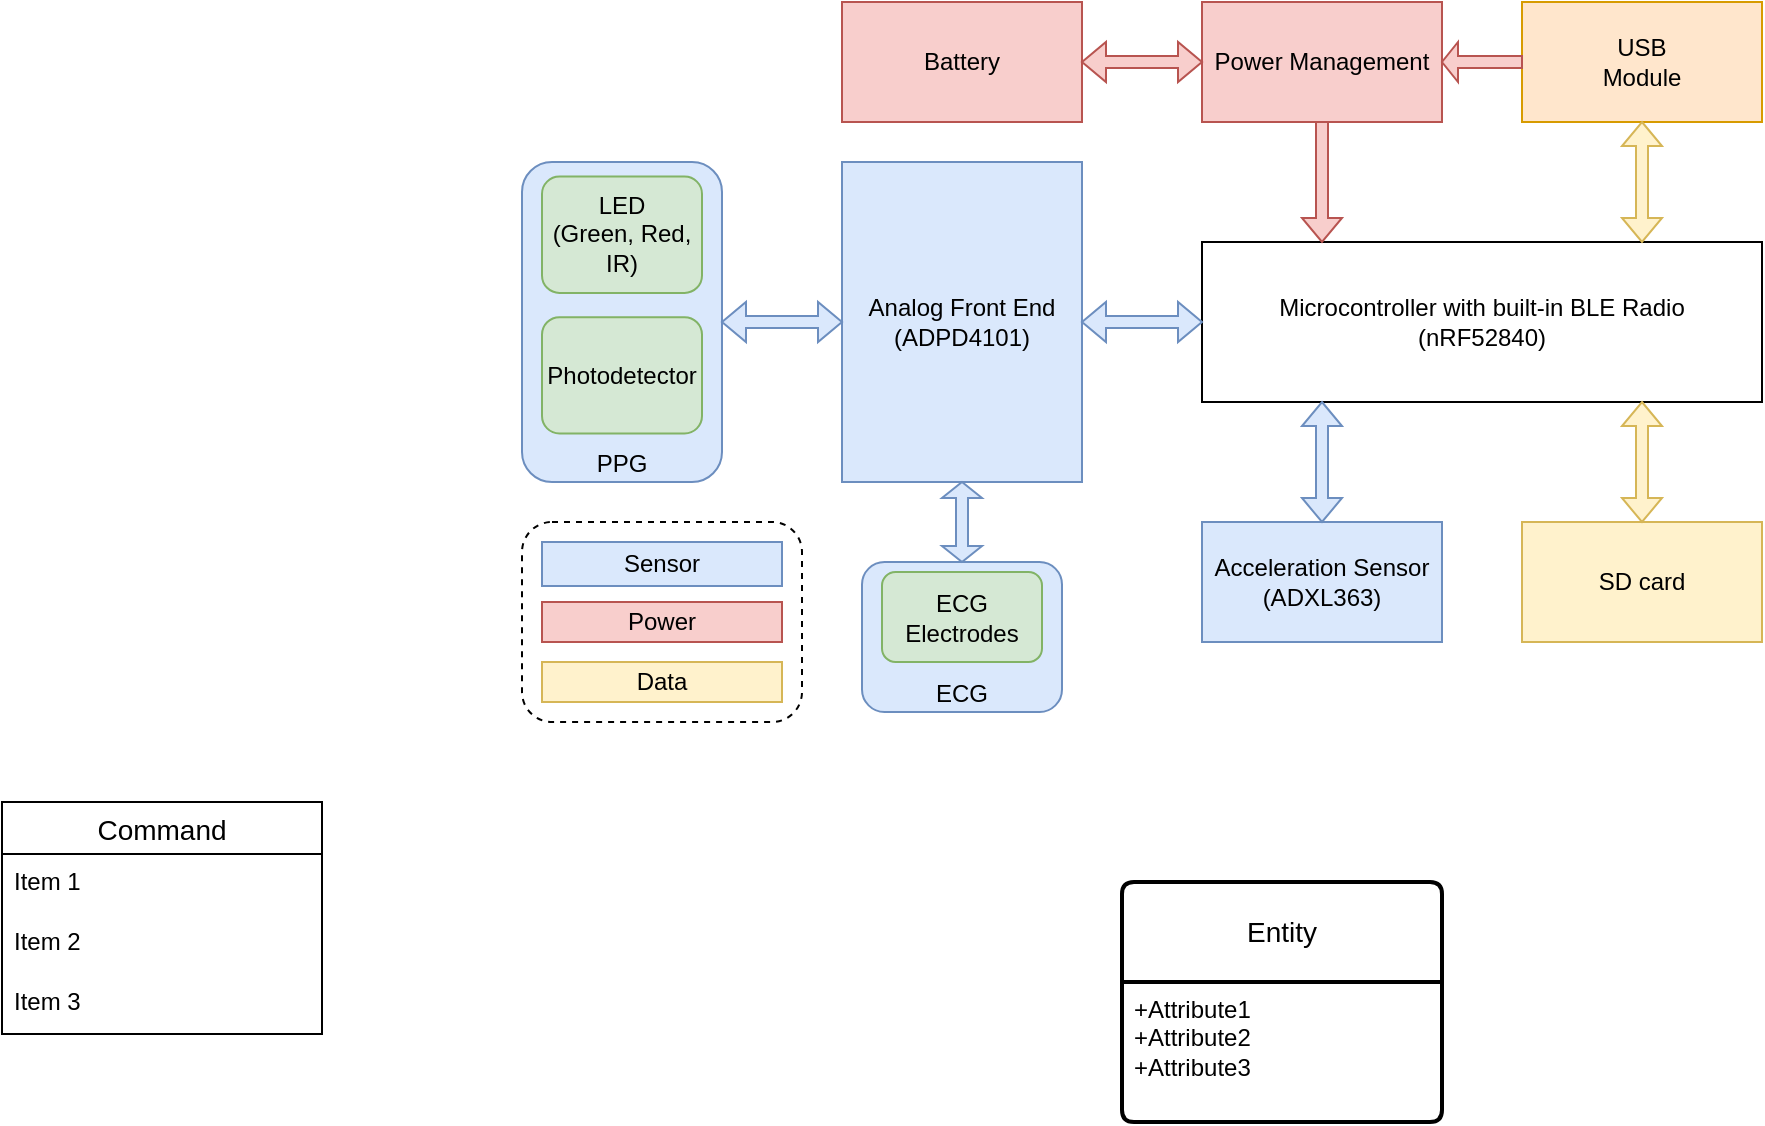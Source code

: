 <mxfile version="25.0.3">
  <diagram name="Page-1" id="Xt_7VfWUD9vqBKjHiNLk">
    <mxGraphModel dx="2045" dy="743" grid="1" gridSize="10" guides="1" tooltips="1" connect="1" arrows="1" fold="1" page="1" pageScale="1" pageWidth="850" pageHeight="1100" math="0" shadow="0">
      <root>
        <mxCell id="0" />
        <mxCell id="1" parent="0" />
        <mxCell id="JCj6mYnm0wrspUGSUb6V-1" value="Microcontroller with built-in BLE Radio&lt;div&gt;(nRF52840)&lt;/div&gt;" style="rounded=0;whiteSpace=wrap;html=1;" vertex="1" parent="1">
          <mxGeometry x="320" y="160" width="280" height="80" as="geometry" />
        </mxCell>
        <mxCell id="JCj6mYnm0wrspUGSUb6V-2" value="Power Management" style="rounded=0;whiteSpace=wrap;html=1;fillColor=#f8cecc;strokeColor=#b85450;" vertex="1" parent="1">
          <mxGeometry x="320" y="40" width="120" height="60" as="geometry" />
        </mxCell>
        <mxCell id="JCj6mYnm0wrspUGSUb6V-3" value="USB&lt;div&gt;Module&lt;/div&gt;" style="rounded=0;whiteSpace=wrap;html=1;fillColor=#ffe6cc;strokeColor=#d79b00;" vertex="1" parent="1">
          <mxGeometry x="480" y="40" width="120" height="60" as="geometry" />
        </mxCell>
        <mxCell id="JCj6mYnm0wrspUGSUb6V-4" value="SD card" style="rounded=0;whiteSpace=wrap;html=1;fillColor=#fff2cc;strokeColor=#d6b656;" vertex="1" parent="1">
          <mxGeometry x="480" y="300" width="120" height="60" as="geometry" />
        </mxCell>
        <mxCell id="JCj6mYnm0wrspUGSUb6V-5" value="Analog Front End&lt;div&gt;(ADPD4101)&lt;/div&gt;" style="rounded=0;whiteSpace=wrap;html=1;fillColor=#dae8fc;strokeColor=#6c8ebf;" vertex="1" parent="1">
          <mxGeometry x="140" y="120" width="120" height="160" as="geometry" />
        </mxCell>
        <mxCell id="JCj6mYnm0wrspUGSUb6V-6" value="&lt;div&gt;Acceleration Sensor (ADXL363)&lt;/div&gt;" style="rounded=0;whiteSpace=wrap;html=1;fillColor=#dae8fc;strokeColor=#6c8ebf;" vertex="1" parent="1">
          <mxGeometry x="320" y="300" width="120" height="60" as="geometry" />
        </mxCell>
        <mxCell id="JCj6mYnm0wrspUGSUb6V-7" value="" style="shape=singleArrow;direction=west;whiteSpace=wrap;html=1;fillColor=#f8cecc;strokeColor=#b85450;" vertex="1" parent="1">
          <mxGeometry x="440" y="60" width="40" height="20" as="geometry" />
        </mxCell>
        <mxCell id="JCj6mYnm0wrspUGSUb6V-8" value="" style="shape=singleArrow;direction=west;whiteSpace=wrap;html=1;rotation=-90;fillColor=#f8cecc;strokeColor=#b85450;" vertex="1" parent="1">
          <mxGeometry x="350" y="120" width="60" height="20" as="geometry" />
        </mxCell>
        <mxCell id="JCj6mYnm0wrspUGSUb6V-15" value="" style="shape=doubleArrow;whiteSpace=wrap;html=1;fillColor=#dae8fc;strokeColor=#6c8ebf;" vertex="1" parent="1">
          <mxGeometry x="260" y="190" width="60" height="20" as="geometry" />
        </mxCell>
        <mxCell id="JCj6mYnm0wrspUGSUb6V-32" value="" style="group;fillColor=#dae8fc;strokeColor=#6c8ebf;strokeWidth=1;rounded=1;" vertex="1" connectable="0" parent="1">
          <mxGeometry x="150" y="320" width="100" height="75" as="geometry" />
        </mxCell>
        <mxCell id="JCj6mYnm0wrspUGSUb6V-24" value="ECG" style="rounded=1;whiteSpace=wrap;html=1;fillColor=none;verticalAlign=bottom;strokeColor=none;" vertex="1" parent="JCj6mYnm0wrspUGSUb6V-32">
          <mxGeometry width="100" height="75" as="geometry" />
        </mxCell>
        <mxCell id="JCj6mYnm0wrspUGSUb6V-22" value="ECG Electrodes" style="rounded=1;whiteSpace=wrap;html=1;fillColor=#d5e8d4;strokeColor=#82b366;" vertex="1" parent="JCj6mYnm0wrspUGSUb6V-32">
          <mxGeometry x="10" y="5" width="80" height="45" as="geometry" />
        </mxCell>
        <mxCell id="JCj6mYnm0wrspUGSUb6V-35" value="" style="group" vertex="1" connectable="0" parent="1">
          <mxGeometry x="-20" y="120" width="100" height="160" as="geometry" />
        </mxCell>
        <mxCell id="JCj6mYnm0wrspUGSUb6V-21" value="PPG" style="rounded=1;whiteSpace=wrap;html=1;fillColor=#dae8fc;verticalAlign=bottom;strokeColor=#6c8ebf;" vertex="1" parent="JCj6mYnm0wrspUGSUb6V-35">
          <mxGeometry width="100" height="160" as="geometry" />
        </mxCell>
        <mxCell id="JCj6mYnm0wrspUGSUb6V-18" value="LED&lt;div&gt;(Green, Red, IR)&lt;/div&gt;" style="rounded=1;whiteSpace=wrap;html=1;fillColor=#d5e8d4;strokeColor=#82b366;" vertex="1" parent="JCj6mYnm0wrspUGSUb6V-35">
          <mxGeometry x="10" y="7.273" width="80" height="58.182" as="geometry" />
        </mxCell>
        <mxCell id="JCj6mYnm0wrspUGSUb6V-20" value="Photodetector" style="rounded=1;whiteSpace=wrap;html=1;fillColor=#d5e8d4;strokeColor=#82b366;" vertex="1" parent="JCj6mYnm0wrspUGSUb6V-35">
          <mxGeometry x="10" y="77.576" width="80" height="58.182" as="geometry" />
        </mxCell>
        <mxCell id="JCj6mYnm0wrspUGSUb6V-39" value="&lt;div&gt;Battery&lt;/div&gt;" style="rounded=0;whiteSpace=wrap;html=1;fillColor=#f8cecc;strokeColor=#b85450;" vertex="1" parent="1">
          <mxGeometry x="140" y="40" width="120" height="60" as="geometry" />
        </mxCell>
        <mxCell id="JCj6mYnm0wrspUGSUb6V-42" value="" style="shape=doubleArrow;whiteSpace=wrap;html=1;rotation=90;fillColor=#fff2cc;strokeColor=#d6b656;" vertex="1" parent="1">
          <mxGeometry x="510" y="120" width="60" height="20" as="geometry" />
        </mxCell>
        <mxCell id="JCj6mYnm0wrspUGSUb6V-43" value="" style="shape=doubleArrow;whiteSpace=wrap;html=1;rotation=90;fillColor=#dae8fc;strokeColor=#6c8ebf;" vertex="1" parent="1">
          <mxGeometry x="180" y="290" width="40" height="20" as="geometry" />
        </mxCell>
        <mxCell id="JCj6mYnm0wrspUGSUb6V-47" value="" style="shape=doubleArrow;whiteSpace=wrap;html=1;rotation=90;fillColor=#fff2cc;strokeColor=#d6b656;" vertex="1" parent="1">
          <mxGeometry x="510" y="260" width="60" height="20" as="geometry" />
        </mxCell>
        <mxCell id="JCj6mYnm0wrspUGSUb6V-51" value="" style="shape=doubleArrow;whiteSpace=wrap;html=1;fillColor=#f8cecc;strokeColor=#b85450;" vertex="1" parent="1">
          <mxGeometry x="260" y="60" width="60" height="20" as="geometry" />
        </mxCell>
        <mxCell id="JCj6mYnm0wrspUGSUb6V-63" value="Command" style="swimlane;fontStyle=0;childLayout=stackLayout;horizontal=1;startSize=26;horizontalStack=0;resizeParent=1;resizeParentMax=0;resizeLast=0;collapsible=1;marginBottom=0;align=center;fontSize=14;" vertex="1" parent="1">
          <mxGeometry x="-280" y="440" width="160" height="116" as="geometry" />
        </mxCell>
        <mxCell id="JCj6mYnm0wrspUGSUb6V-64" value="Item 1" style="text;strokeColor=none;fillColor=none;spacingLeft=4;spacingRight=4;overflow=hidden;rotatable=0;points=[[0,0.5],[1,0.5]];portConstraint=eastwest;fontSize=12;whiteSpace=wrap;html=1;" vertex="1" parent="JCj6mYnm0wrspUGSUb6V-63">
          <mxGeometry y="26" width="160" height="30" as="geometry" />
        </mxCell>
        <mxCell id="JCj6mYnm0wrspUGSUb6V-65" value="Item 2" style="text;strokeColor=none;fillColor=none;spacingLeft=4;spacingRight=4;overflow=hidden;rotatable=0;points=[[0,0.5],[1,0.5]];portConstraint=eastwest;fontSize=12;whiteSpace=wrap;html=1;" vertex="1" parent="JCj6mYnm0wrspUGSUb6V-63">
          <mxGeometry y="56" width="160" height="30" as="geometry" />
        </mxCell>
        <mxCell id="JCj6mYnm0wrspUGSUb6V-66" value="Item 3" style="text;strokeColor=none;fillColor=none;spacingLeft=4;spacingRight=4;overflow=hidden;rotatable=0;points=[[0,0.5],[1,0.5]];portConstraint=eastwest;fontSize=12;whiteSpace=wrap;html=1;" vertex="1" parent="JCj6mYnm0wrspUGSUb6V-63">
          <mxGeometry y="86" width="160" height="30" as="geometry" />
        </mxCell>
        <mxCell id="JCj6mYnm0wrspUGSUb6V-67" value="Entity" style="swimlane;childLayout=stackLayout;horizontal=1;startSize=50;horizontalStack=0;rounded=1;fontSize=14;fontStyle=0;strokeWidth=2;resizeParent=0;resizeLast=1;shadow=0;dashed=0;align=center;arcSize=4;whiteSpace=wrap;html=1;" vertex="1" parent="1">
          <mxGeometry x="280" y="480" width="160" height="120" as="geometry" />
        </mxCell>
        <mxCell id="JCj6mYnm0wrspUGSUb6V-68" value="+Attribute1&#xa;+Attribute2&#xa;+Attribute3" style="align=left;strokeColor=none;fillColor=none;spacingLeft=4;fontSize=12;verticalAlign=top;resizable=0;rotatable=0;part=1;html=1;" vertex="1" parent="JCj6mYnm0wrspUGSUb6V-67">
          <mxGeometry y="50" width="160" height="70" as="geometry" />
        </mxCell>
        <mxCell id="JCj6mYnm0wrspUGSUb6V-69" value="" style="group" vertex="1" connectable="0" parent="1">
          <mxGeometry x="-20" y="300" width="140" height="100" as="geometry" />
        </mxCell>
        <mxCell id="JCj6mYnm0wrspUGSUb6V-58" value="Sensor" style="rounded=0;whiteSpace=wrap;html=1;fillColor=#dae8fc;strokeColor=#6c8ebf;" vertex="1" parent="JCj6mYnm0wrspUGSUb6V-69">
          <mxGeometry x="10" y="10" width="120" height="22" as="geometry" />
        </mxCell>
        <mxCell id="JCj6mYnm0wrspUGSUb6V-59" value="Power" style="rounded=0;whiteSpace=wrap;html=1;fillColor=#f8cecc;strokeColor=#b85450;" vertex="1" parent="JCj6mYnm0wrspUGSUb6V-69">
          <mxGeometry x="10" y="40" width="120" height="20" as="geometry" />
        </mxCell>
        <mxCell id="JCj6mYnm0wrspUGSUb6V-60" value="Data" style="rounded=0;whiteSpace=wrap;html=1;fillColor=#fff2cc;strokeColor=#d6b656;" vertex="1" parent="JCj6mYnm0wrspUGSUb6V-69">
          <mxGeometry x="10" y="70" width="120" height="20" as="geometry" />
        </mxCell>
        <mxCell id="JCj6mYnm0wrspUGSUb6V-62" value="" style="rounded=1;whiteSpace=wrap;html=1;fillColor=none;dashed=1;" vertex="1" parent="JCj6mYnm0wrspUGSUb6V-69">
          <mxGeometry width="140" height="100" as="geometry" />
        </mxCell>
        <mxCell id="JCj6mYnm0wrspUGSUb6V-75" value="" style="shape=doubleArrow;whiteSpace=wrap;html=1;fillColor=#dae8fc;strokeColor=#6c8ebf;" vertex="1" parent="1">
          <mxGeometry x="80" y="190" width="60" height="20" as="geometry" />
        </mxCell>
        <mxCell id="JCj6mYnm0wrspUGSUb6V-76" value="" style="shape=doubleArrow;whiteSpace=wrap;html=1;rotation=90;fillColor=#dae8fc;strokeColor=#6c8ebf;" vertex="1" parent="1">
          <mxGeometry x="350" y="260" width="60" height="20" as="geometry" />
        </mxCell>
      </root>
    </mxGraphModel>
  </diagram>
</mxfile>
